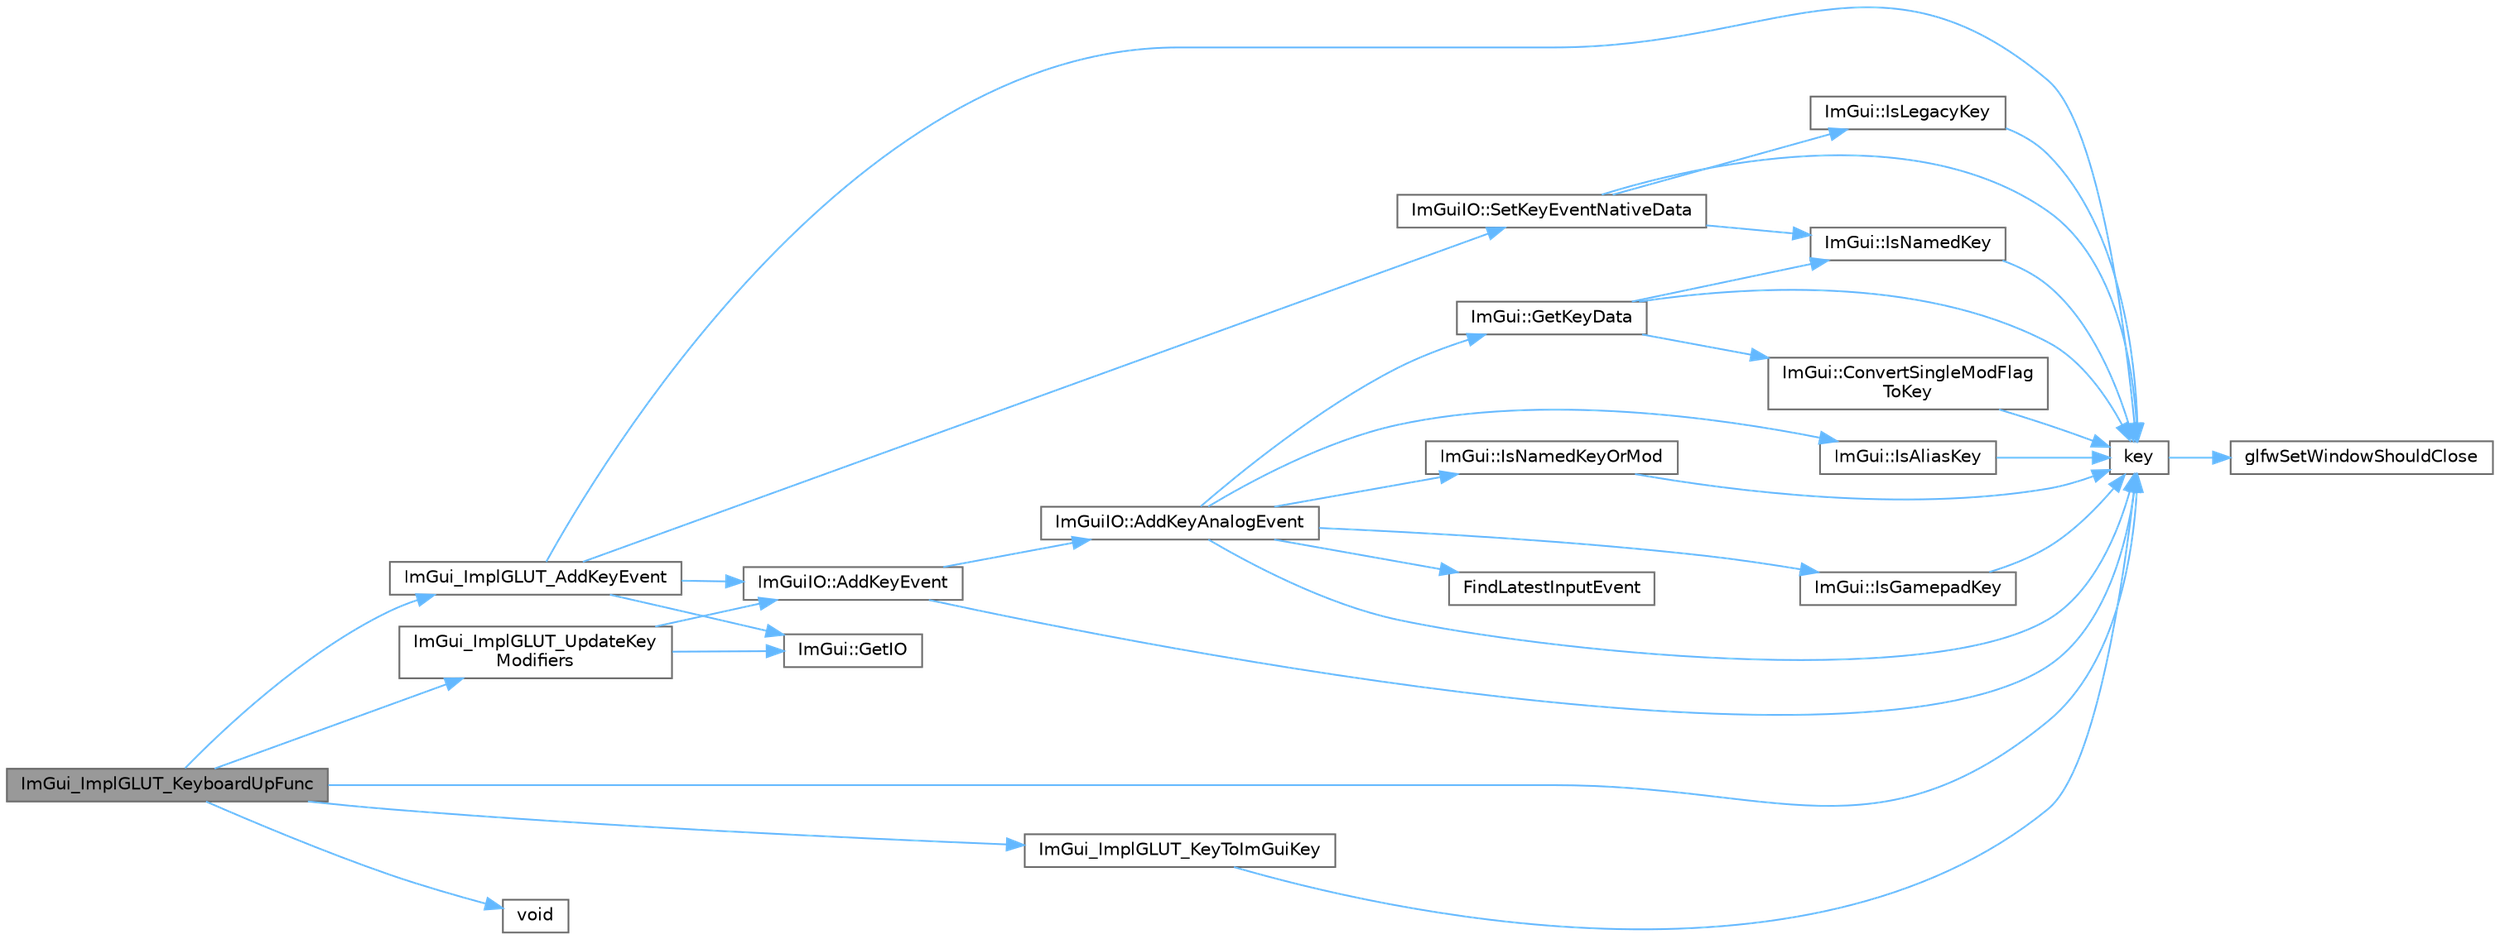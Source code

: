 digraph "ImGui_ImplGLUT_KeyboardUpFunc"
{
 // LATEX_PDF_SIZE
  bgcolor="transparent";
  edge [fontname=Helvetica,fontsize=10,labelfontname=Helvetica,labelfontsize=10];
  node [fontname=Helvetica,fontsize=10,shape=box,height=0.2,width=0.4];
  rankdir="LR";
  Node1 [id="Node000001",label="ImGui_ImplGLUT_KeyboardUpFunc",height=0.2,width=0.4,color="gray40", fillcolor="grey60", style="filled", fontcolor="black",tooltip=" "];
  Node1 -> Node2 [id="edge34_Node000001_Node000002",color="steelblue1",style="solid",tooltip=" "];
  Node2 [id="Node000002",label="ImGui_ImplGLUT_AddKeyEvent",height=0.2,width=0.4,color="grey40", fillcolor="white", style="filled",URL="$imgui__impl__glut_8cpp.html#a05354c3562b9f676e20621261a722616",tooltip=" "];
  Node2 -> Node3 [id="edge35_Node000002_Node000003",color="steelblue1",style="solid",tooltip=" "];
  Node3 [id="Node000003",label="ImGuiIO::AddKeyEvent",height=0.2,width=0.4,color="grey40", fillcolor="white", style="filled",URL="$struct_im_gui_i_o.html#a50c3ab6883647aacdf5153a4dbe2cdbe",tooltip=" "];
  Node3 -> Node4 [id="edge36_Node000003_Node000004",color="steelblue1",style="solid",tooltip=" "];
  Node4 [id="Node000004",label="ImGuiIO::AddKeyAnalogEvent",height=0.2,width=0.4,color="grey40", fillcolor="white", style="filled",URL="$struct_im_gui_i_o.html#ac88dcffd1c6785d00eedd5616315e48c",tooltip=" "];
  Node4 -> Node5 [id="edge37_Node000004_Node000005",color="steelblue1",style="solid",tooltip=" "];
  Node5 [id="Node000005",label="FindLatestInputEvent",height=0.2,width=0.4,color="grey40", fillcolor="white", style="filled",URL="$imgui_8cpp.html#ac07ec3acbc8eefe52f805b1ed55f670a",tooltip=" "];
  Node4 -> Node6 [id="edge38_Node000004_Node000006",color="steelblue1",style="solid",tooltip=" "];
  Node6 [id="Node000006",label="ImGui::GetKeyData",height=0.2,width=0.4,color="grey40", fillcolor="white", style="filled",URL="$namespace_im_gui.html#a6d32d70d6beb45537b605508b78216c3",tooltip=" "];
  Node6 -> Node7 [id="edge39_Node000006_Node000007",color="steelblue1",style="solid",tooltip=" "];
  Node7 [id="Node000007",label="ImGui::ConvertSingleModFlag\lToKey",height=0.2,width=0.4,color="grey40", fillcolor="white", style="filled",URL="$namespace_im_gui.html#ad540a8f07e5834f77f76a84626cdc70e",tooltip=" "];
  Node7 -> Node8 [id="edge40_Node000007_Node000008",color="steelblue1",style="solid",tooltip=" "];
  Node8 [id="Node000008",label="key",height=0.2,width=0.4,color="grey40", fillcolor="white", style="filled",URL="$gears_8c.html#accd6b5b92b78666e36543412d4ac14cd",tooltip=" "];
  Node8 -> Node9 [id="edge41_Node000008_Node000009",color="steelblue1",style="solid",tooltip=" "];
  Node9 [id="Node000009",label="glfwSetWindowShouldClose",height=0.2,width=0.4,color="grey40", fillcolor="white", style="filled",URL="$group__window.html#ga1cadeda7a1e2f224e06a8415d30741aa",tooltip="Sets the close flag of the specified window."];
  Node6 -> Node10 [id="edge42_Node000006_Node000010",color="steelblue1",style="solid",tooltip=" "];
  Node10 [id="Node000010",label="ImGui::IsNamedKey",height=0.2,width=0.4,color="grey40", fillcolor="white", style="filled",URL="$namespace_im_gui.html#a1e6a2ce7696a25d0dd0cf318e3b48a33",tooltip=" "];
  Node10 -> Node8 [id="edge43_Node000010_Node000008",color="steelblue1",style="solid",tooltip=" "];
  Node6 -> Node8 [id="edge44_Node000006_Node000008",color="steelblue1",style="solid",tooltip=" "];
  Node4 -> Node11 [id="edge45_Node000004_Node000011",color="steelblue1",style="solid",tooltip=" "];
  Node11 [id="Node000011",label="ImGui::IsAliasKey",height=0.2,width=0.4,color="grey40", fillcolor="white", style="filled",URL="$namespace_im_gui.html#ac8e09701fd3ff94f49df16ecd6526149",tooltip=" "];
  Node11 -> Node8 [id="edge46_Node000011_Node000008",color="steelblue1",style="solid",tooltip=" "];
  Node4 -> Node12 [id="edge47_Node000004_Node000012",color="steelblue1",style="solid",tooltip=" "];
  Node12 [id="Node000012",label="ImGui::IsGamepadKey",height=0.2,width=0.4,color="grey40", fillcolor="white", style="filled",URL="$namespace_im_gui.html#acbf72e4cb07d326caf3c9b2c29d543d6",tooltip=" "];
  Node12 -> Node8 [id="edge48_Node000012_Node000008",color="steelblue1",style="solid",tooltip=" "];
  Node4 -> Node13 [id="edge49_Node000004_Node000013",color="steelblue1",style="solid",tooltip=" "];
  Node13 [id="Node000013",label="ImGui::IsNamedKeyOrMod",height=0.2,width=0.4,color="grey40", fillcolor="white", style="filled",URL="$namespace_im_gui.html#ad97807fb804a4d11866e5bca7d08d59c",tooltip=" "];
  Node13 -> Node8 [id="edge50_Node000013_Node000008",color="steelblue1",style="solid",tooltip=" "];
  Node4 -> Node8 [id="edge51_Node000004_Node000008",color="steelblue1",style="solid",tooltip=" "];
  Node3 -> Node8 [id="edge52_Node000003_Node000008",color="steelblue1",style="solid",tooltip=" "];
  Node2 -> Node14 [id="edge53_Node000002_Node000014",color="steelblue1",style="solid",tooltip=" "];
  Node14 [id="Node000014",label="ImGui::GetIO",height=0.2,width=0.4,color="grey40", fillcolor="white", style="filled",URL="$namespace_im_gui.html#a3179e560812f878f3961ce803a5d9302",tooltip=" "];
  Node2 -> Node8 [id="edge54_Node000002_Node000008",color="steelblue1",style="solid",tooltip=" "];
  Node2 -> Node15 [id="edge55_Node000002_Node000015",color="steelblue1",style="solid",tooltip=" "];
  Node15 [id="Node000015",label="ImGuiIO::SetKeyEventNativeData",height=0.2,width=0.4,color="grey40", fillcolor="white", style="filled",URL="$struct_im_gui_i_o.html#a6b2fa57fb6af5aa1c99f58115542e1dc",tooltip=" "];
  Node15 -> Node16 [id="edge56_Node000015_Node000016",color="steelblue1",style="solid",tooltip=" "];
  Node16 [id="Node000016",label="ImGui::IsLegacyKey",height=0.2,width=0.4,color="grey40", fillcolor="white", style="filled",URL="$namespace_im_gui.html#a8737377cd9666008318a3fa66fa943c7",tooltip=" "];
  Node16 -> Node8 [id="edge57_Node000016_Node000008",color="steelblue1",style="solid",tooltip=" "];
  Node15 -> Node10 [id="edge58_Node000015_Node000010",color="steelblue1",style="solid",tooltip=" "];
  Node15 -> Node8 [id="edge59_Node000015_Node000008",color="steelblue1",style="solid",tooltip=" "];
  Node1 -> Node17 [id="edge60_Node000001_Node000017",color="steelblue1",style="solid",tooltip=" "];
  Node17 [id="Node000017",label="ImGui_ImplGLUT_KeyToImGuiKey",height=0.2,width=0.4,color="grey40", fillcolor="white", style="filled",URL="$imgui__impl__glut_8cpp.html#ac04fb93f74c6ad5513eac02319aaab52",tooltip=" "];
  Node17 -> Node8 [id="edge61_Node000017_Node000008",color="steelblue1",style="solid",tooltip=" "];
  Node1 -> Node18 [id="edge62_Node000001_Node000018",color="steelblue1",style="solid",tooltip=" "];
  Node18 [id="Node000018",label="ImGui_ImplGLUT_UpdateKey\lModifiers",height=0.2,width=0.4,color="grey40", fillcolor="white", style="filled",URL="$imgui__impl__glut_8cpp.html#a23e5924a875d3c1d9f26e9726a5f87d1",tooltip=" "];
  Node18 -> Node3 [id="edge63_Node000018_Node000003",color="steelblue1",style="solid",tooltip=" "];
  Node18 -> Node14 [id="edge64_Node000018_Node000014",color="steelblue1",style="solid",tooltip=" "];
  Node1 -> Node8 [id="edge65_Node000001_Node000008",color="steelblue1",style="solid",tooltip=" "];
  Node1 -> Node19 [id="edge66_Node000001_Node000019",color="steelblue1",style="solid",tooltip=" "];
  Node19 [id="Node000019",label="void",height=0.2,width=0.4,color="grey40", fillcolor="white", style="filled",URL="$mimalloc_8h.html#a9d6d8aef94ac19034a5f163606f84830",tooltip=" "];
}
